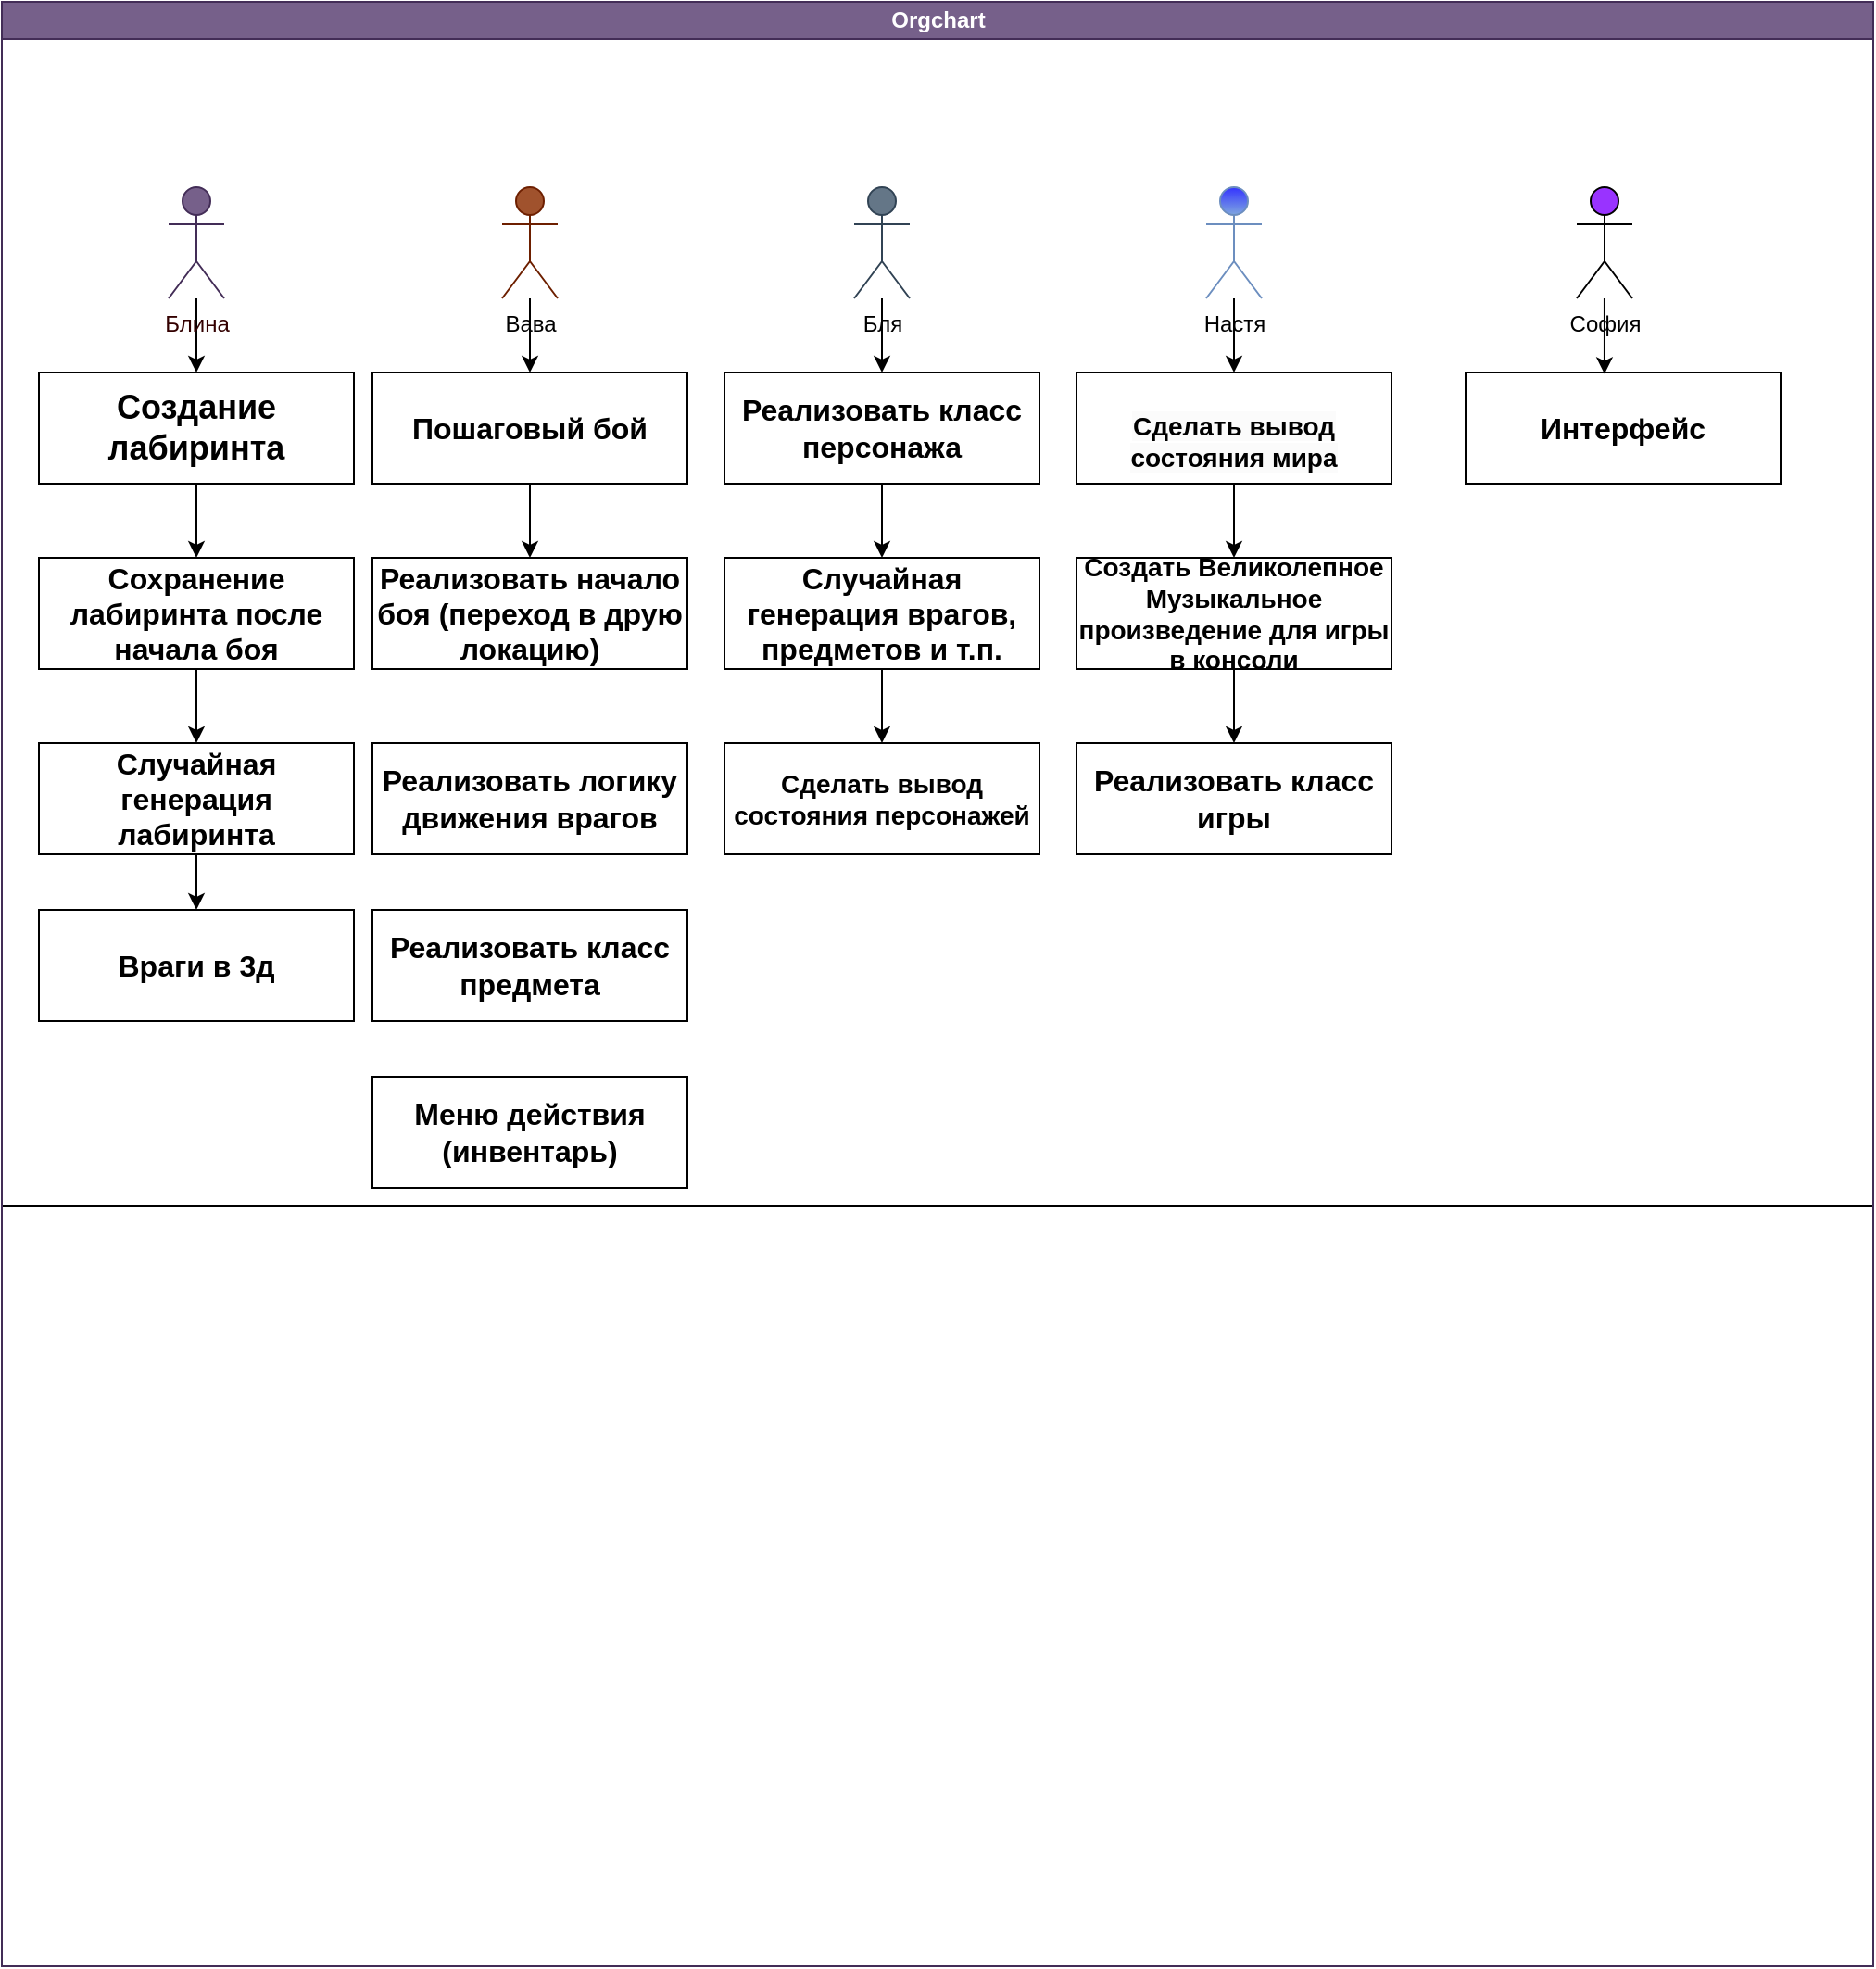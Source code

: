 <mxfile version="21.1.0" type="github">
  <diagram id="prtHgNgQTEPvFCAcTncT" name="Page-1">
    <mxGraphModel dx="1002" dy="577" grid="1" gridSize="10" guides="1" tooltips="1" connect="1" arrows="1" fold="1" page="1" pageScale="1" pageWidth="827" pageHeight="1169" math="0" shadow="0">
      <root>
        <mxCell id="0" />
        <mxCell id="1" parent="0" />
        <mxCell id="dNxyNK7c78bLwvsdeMH5-11" value="Orgchart" style="swimlane;html=1;startSize=20;horizontal=1;containerType=tree;glass=0;" parent="1" vertex="1">
          <mxGeometry x="40" y="90" width="1010" height="650" as="geometry" />
        </mxCell>
        <mxCell id="PN8Pd2LD17tStuL4lsX1-15" value="Orgchart" style="swimlane;html=1;startSize=20;horizontal=1;containerType=tree;glass=0;fillColor=#76608a;fontColor=#ffffff;strokeColor=#432D57;" parent="1" vertex="1">
          <mxGeometry x="40" y="90" width="1010" height="1060" as="geometry" />
        </mxCell>
        <mxCell id="rEMMOCBsZZiyAAYqHldX-30" style="edgeStyle=orthogonalEdgeStyle;rounded=0;orthogonalLoop=1;jettySize=auto;html=1;" parent="PN8Pd2LD17tStuL4lsX1-15" source="PN8Pd2LD17tStuL4lsX1-16" target="PN8Pd2LD17tStuL4lsX1-42" edge="1">
          <mxGeometry relative="1" as="geometry" />
        </mxCell>
        <mxCell id="PN8Pd2LD17tStuL4lsX1-16" value="&lt;font style=&quot;font-size: 18px;&quot;&gt;&lt;b&gt;Создание лабиринта&lt;/b&gt;&lt;/font&gt;" style="rounded=0;whiteSpace=wrap;html=1;" parent="PN8Pd2LD17tStuL4lsX1-15" vertex="1">
          <mxGeometry x="20" y="200" width="170" height="60" as="geometry" />
        </mxCell>
        <mxCell id="PN8Pd2LD17tStuL4lsX1-17" value="&lt;font size=&quot;3&quot;&gt;&lt;b&gt;Интерфейс&lt;/b&gt;&lt;/font&gt;" style="rounded=0;whiteSpace=wrap;html=1;" parent="PN8Pd2LD17tStuL4lsX1-15" vertex="1">
          <mxGeometry x="790" y="200" width="170" height="60" as="geometry" />
        </mxCell>
        <mxCell id="rEMMOCBsZZiyAAYqHldX-57" style="edgeStyle=orthogonalEdgeStyle;rounded=0;orthogonalLoop=1;jettySize=auto;html=1;entryX=0.5;entryY=0;entryDx=0;entryDy=0;" parent="PN8Pd2LD17tStuL4lsX1-15" source="PN8Pd2LD17tStuL4lsX1-18" target="PN8Pd2LD17tStuL4lsX1-56" edge="1">
          <mxGeometry relative="1" as="geometry" />
        </mxCell>
        <mxCell id="PN8Pd2LD17tStuL4lsX1-18" value="&lt;font size=&quot;3&quot;&gt;Случайная генерация врагов, предметов и т.п.&lt;/font&gt;" style="rounded=0;whiteSpace=wrap;html=1;fontStyle=1" parent="PN8Pd2LD17tStuL4lsX1-15" vertex="1">
          <mxGeometry x="390" y="300" width="170" height="60" as="geometry" />
        </mxCell>
        <mxCell id="rEMMOCBsZZiyAAYqHldX-42" style="edgeStyle=orthogonalEdgeStyle;rounded=0;orthogonalLoop=1;jettySize=auto;html=1;entryX=0.5;entryY=0;entryDx=0;entryDy=0;" parent="PN8Pd2LD17tStuL4lsX1-15" source="PN8Pd2LD17tStuL4lsX1-14" target="PN8Pd2LD17tStuL4lsX1-21" edge="1">
          <mxGeometry relative="1" as="geometry" />
        </mxCell>
        <mxCell id="PN8Pd2LD17tStuL4lsX1-14" value="&lt;font size=&quot;3&quot;&gt;&lt;b&gt;Пошаговый бой&lt;/b&gt;&lt;/font&gt;" style="rounded=0;whiteSpace=wrap;html=1;" parent="PN8Pd2LD17tStuL4lsX1-15" vertex="1">
          <mxGeometry x="200" y="200" width="170" height="60" as="geometry" />
        </mxCell>
        <mxCell id="PN8Pd2LD17tStuL4lsX1-21" value="&lt;font size=&quot;3&quot;&gt;&lt;b&gt;Реализовать начало боя (переход в друю локацию)&lt;/b&gt;&lt;/font&gt;" style="rounded=0;whiteSpace=wrap;html=1;" parent="PN8Pd2LD17tStuL4lsX1-15" vertex="1">
          <mxGeometry x="200" y="300" width="170" height="60" as="geometry" />
        </mxCell>
        <mxCell id="PN8Pd2LD17tStuL4lsX1-22" value="&lt;font size=&quot;3&quot;&gt;&lt;b&gt;Реализовать класс игры&lt;/b&gt;&lt;/font&gt;" style="rounded=0;whiteSpace=wrap;html=1;" parent="PN8Pd2LD17tStuL4lsX1-15" vertex="1">
          <mxGeometry x="580" y="400" width="170" height="60" as="geometry" />
        </mxCell>
        <mxCell id="rEMMOCBsZZiyAAYqHldX-56" style="edgeStyle=orthogonalEdgeStyle;rounded=0;orthogonalLoop=1;jettySize=auto;html=1;entryX=0.5;entryY=0;entryDx=0;entryDy=0;" parent="PN8Pd2LD17tStuL4lsX1-15" source="PN8Pd2LD17tStuL4lsX1-23" target="PN8Pd2LD17tStuL4lsX1-18" edge="1">
          <mxGeometry relative="1" as="geometry" />
        </mxCell>
        <mxCell id="PN8Pd2LD17tStuL4lsX1-23" value="&lt;b style=&quot;border-color: var(--border-color); font-size: medium;&quot;&gt;Реализовать класс персонажа&lt;/b&gt;" style="rounded=0;whiteSpace=wrap;html=1;" parent="PN8Pd2LD17tStuL4lsX1-15" vertex="1">
          <mxGeometry x="390" y="200" width="170" height="60" as="geometry" />
        </mxCell>
        <mxCell id="PN8Pd2LD17tStuL4lsX1-24" value="&lt;b style=&quot;border-color: var(--border-color); font-size: medium;&quot;&gt;Реализовать класс предмета&lt;/b&gt;" style="rounded=0;whiteSpace=wrap;html=1;" parent="PN8Pd2LD17tStuL4lsX1-15" vertex="1">
          <mxGeometry x="200" y="490" width="170" height="60" as="geometry" />
        </mxCell>
        <mxCell id="PN8Pd2LD17tStuL4lsX1-25" value="&lt;font size=&quot;3&quot;&gt;&lt;b&gt;Реализовать логику движения врагов&lt;/b&gt;&lt;/font&gt;" style="rounded=0;whiteSpace=wrap;html=1;" parent="PN8Pd2LD17tStuL4lsX1-15" vertex="1">
          <mxGeometry x="200" y="400" width="170" height="60" as="geometry" />
        </mxCell>
        <mxCell id="PN8Pd2LD17tStuL4lsX1-42" value="&lt;font size=&quot;3&quot;&gt;&lt;b&gt;Сохранение лабиринта после начала боя&lt;/b&gt;&lt;/font&gt;" style="rounded=0;whiteSpace=wrap;html=1;" parent="PN8Pd2LD17tStuL4lsX1-15" vertex="1">
          <mxGeometry x="20" y="300" width="170" height="60" as="geometry" />
        </mxCell>
        <mxCell id="rEMMOCBsZZiyAAYqHldX-60" style="edgeStyle=orthogonalEdgeStyle;rounded=0;orthogonalLoop=1;jettySize=auto;html=1;" parent="PN8Pd2LD17tStuL4lsX1-15" source="PN8Pd2LD17tStuL4lsX1-43" target="PN8Pd2LD17tStuL4lsX1-22" edge="1">
          <mxGeometry relative="1" as="geometry" />
        </mxCell>
        <mxCell id="PN8Pd2LD17tStuL4lsX1-43" value="&lt;b style=&quot;font-size: 14px;&quot;&gt;&lt;font style=&quot;font-size: 14px;&quot;&gt;Создать Великолепное Музыкальное произведение для игры в консоли&lt;/font&gt;&lt;/b&gt;" style="rounded=0;whiteSpace=wrap;html=1;fontSize=14;" parent="PN8Pd2LD17tStuL4lsX1-15" vertex="1">
          <mxGeometry x="580" y="300" width="170" height="60" as="geometry" />
        </mxCell>
        <mxCell id="rEMMOCBsZZiyAAYqHldX-59" style="edgeStyle=orthogonalEdgeStyle;rounded=0;orthogonalLoop=1;jettySize=auto;html=1;entryX=0.5;entryY=0;entryDx=0;entryDy=0;" parent="PN8Pd2LD17tStuL4lsX1-15" source="PN8Pd2LD17tStuL4lsX1-50" target="PN8Pd2LD17tStuL4lsX1-43" edge="1">
          <mxGeometry relative="1" as="geometry" />
        </mxCell>
        <mxCell id="PN8Pd2LD17tStuL4lsX1-50" value="&lt;br&gt;&lt;b style=&quot;border-color: var(--border-color); color: rgb(0, 0, 0); font-family: Helvetica; font-size: 14px; font-style: normal; font-variant-ligatures: normal; font-variant-caps: normal; letter-spacing: normal; orphans: 2; text-align: center; text-indent: 0px; text-transform: none; widows: 2; word-spacing: 0px; -webkit-text-stroke-width: 0px; background-color: rgb(251, 251, 251); text-decoration-thickness: initial; text-decoration-style: initial; text-decoration-color: initial;&quot;&gt;Сделать вывод состояния мира&lt;/b&gt;&lt;br&gt;" style="rounded=0;whiteSpace=wrap;html=1;" parent="PN8Pd2LD17tStuL4lsX1-15" vertex="1">
          <mxGeometry x="580" y="200" width="170" height="60" as="geometry" />
        </mxCell>
        <mxCell id="PN8Pd2LD17tStuL4lsX1-56" value="&lt;font style=&quot;font-size: 14px;&quot;&gt;&lt;b&gt;Сделать вывод состояния персонажей&lt;/b&gt;&lt;/font&gt;" style="rounded=0;whiteSpace=wrap;html=1;" parent="PN8Pd2LD17tStuL4lsX1-15" vertex="1">
          <mxGeometry x="390" y="400" width="170" height="60" as="geometry" />
        </mxCell>
        <mxCell id="rEMMOCBsZZiyAAYqHldX-29" style="edgeStyle=orthogonalEdgeStyle;rounded=0;orthogonalLoop=1;jettySize=auto;html=1;" parent="PN8Pd2LD17tStuL4lsX1-15" source="rEMMOCBsZZiyAAYqHldX-1" target="PN8Pd2LD17tStuL4lsX1-16" edge="1">
          <mxGeometry relative="1" as="geometry" />
        </mxCell>
        <mxCell id="rEMMOCBsZZiyAAYqHldX-1" value="&lt;font color=&quot;#330000&quot;&gt;Блина&lt;/font&gt;" style="shape=umlActor;verticalLabelPosition=bottom;verticalAlign=top;html=1;outlineConnect=0;fillColor=#76608a;strokeColor=#432D57;fontColor=#ffffff;" parent="PN8Pd2LD17tStuL4lsX1-15" vertex="1">
          <mxGeometry x="90" y="100" width="30" height="60" as="geometry" />
        </mxCell>
        <mxCell id="rEMMOCBsZZiyAAYqHldX-41" style="edgeStyle=orthogonalEdgeStyle;rounded=0;orthogonalLoop=1;jettySize=auto;html=1;entryX=0.5;entryY=0;entryDx=0;entryDy=0;" parent="PN8Pd2LD17tStuL4lsX1-15" source="rEMMOCBsZZiyAAYqHldX-2" target="PN8Pd2LD17tStuL4lsX1-14" edge="1">
          <mxGeometry relative="1" as="geometry" />
        </mxCell>
        <mxCell id="rEMMOCBsZZiyAAYqHldX-2" value="&lt;font color=&quot;#000000&quot;&gt;Вава&lt;/font&gt;" style="shape=umlActor;verticalLabelPosition=bottom;verticalAlign=top;html=1;outlineConnect=0;fillColor=#a0522d;fontColor=#ffffff;strokeColor=#6D1F00;" parent="PN8Pd2LD17tStuL4lsX1-15" vertex="1">
          <mxGeometry x="270" y="100" width="30" height="60" as="geometry" />
        </mxCell>
        <mxCell id="rEMMOCBsZZiyAAYqHldX-55" style="edgeStyle=orthogonalEdgeStyle;rounded=0;orthogonalLoop=1;jettySize=auto;html=1;" parent="PN8Pd2LD17tStuL4lsX1-15" source="rEMMOCBsZZiyAAYqHldX-4" target="PN8Pd2LD17tStuL4lsX1-23" edge="1">
          <mxGeometry relative="1" as="geometry" />
        </mxCell>
        <mxCell id="rEMMOCBsZZiyAAYqHldX-4" value="&lt;font color=&quot;#000000&quot;&gt;Бля&lt;/font&gt;" style="shape=umlActor;verticalLabelPosition=bottom;verticalAlign=top;html=1;outlineConnect=0;fillColor=#647687;fontColor=#ffffff;strokeColor=#314354;" parent="PN8Pd2LD17tStuL4lsX1-15" vertex="1">
          <mxGeometry x="460" y="100" width="30" height="60" as="geometry" />
        </mxCell>
        <mxCell id="rEMMOCBsZZiyAAYqHldX-58" style="edgeStyle=orthogonalEdgeStyle;rounded=0;orthogonalLoop=1;jettySize=auto;html=1;" parent="PN8Pd2LD17tStuL4lsX1-15" source="rEMMOCBsZZiyAAYqHldX-5" target="PN8Pd2LD17tStuL4lsX1-50" edge="1">
          <mxGeometry relative="1" as="geometry" />
        </mxCell>
        <mxCell id="rEMMOCBsZZiyAAYqHldX-5" value="Настя" style="shape=umlActor;verticalLabelPosition=bottom;verticalAlign=top;html=1;outlineConnect=0;fillColor=#3333FF;strokeColor=#6c8ebf;gradientColor=#7ea6e0;" parent="PN8Pd2LD17tStuL4lsX1-15" vertex="1">
          <mxGeometry x="650" y="100" width="30" height="60" as="geometry" />
        </mxCell>
        <mxCell id="PN8Pd2LD17tStuL4lsX1-26" value="&lt;font size=&quot;3&quot;&gt;&lt;b&gt;Враги в 3д&lt;/b&gt;&lt;/font&gt;" style="rounded=0;whiteSpace=wrap;html=1;" parent="PN8Pd2LD17tStuL4lsX1-15" vertex="1">
          <mxGeometry x="20" y="490" width="170" height="60" as="geometry" />
        </mxCell>
        <mxCell id="rEMMOCBsZZiyAAYqHldX-61" style="edgeStyle=orthogonalEdgeStyle;rounded=0;orthogonalLoop=1;jettySize=auto;html=1;entryX=0.441;entryY=0.012;entryDx=0;entryDy=0;entryPerimeter=0;" parent="PN8Pd2LD17tStuL4lsX1-15" source="rEMMOCBsZZiyAAYqHldX-50" target="PN8Pd2LD17tStuL4lsX1-17" edge="1">
          <mxGeometry relative="1" as="geometry" />
        </mxCell>
        <mxCell id="rEMMOCBsZZiyAAYqHldX-50" value="София" style="shape=umlActor;verticalLabelPosition=bottom;verticalAlign=top;html=1;outlineConnect=0;fillColor=#9933FF;" parent="PN8Pd2LD17tStuL4lsX1-15" vertex="1">
          <mxGeometry x="850" y="100" width="30" height="60" as="geometry" />
        </mxCell>
        <mxCell id="rEMMOCBsZZiyAAYqHldX-40" style="edgeStyle=orthogonalEdgeStyle;rounded=0;orthogonalLoop=1;jettySize=auto;html=1;" parent="1" source="PN8Pd2LD17tStuL4lsX1-20" target="PN8Pd2LD17tStuL4lsX1-26" edge="1">
          <mxGeometry relative="1" as="geometry" />
        </mxCell>
        <mxCell id="PN8Pd2LD17tStuL4lsX1-20" value="&lt;font size=&quot;3&quot;&gt;&lt;b&gt;Случайная генерация лабиринта&lt;/b&gt;&lt;/font&gt;" style="rounded=0;whiteSpace=wrap;html=1;" parent="1" vertex="1">
          <mxGeometry x="60" y="490" width="170" height="60" as="geometry" />
        </mxCell>
        <mxCell id="rEMMOCBsZZiyAAYqHldX-31" style="edgeStyle=orthogonalEdgeStyle;rounded=0;orthogonalLoop=1;jettySize=auto;html=1;" parent="1" source="PN8Pd2LD17tStuL4lsX1-42" target="PN8Pd2LD17tStuL4lsX1-20" edge="1">
          <mxGeometry relative="1" as="geometry" />
        </mxCell>
        <mxCell id="PN8Pd2LD17tStuL4lsX1-19" value="&lt;font size=&quot;3&quot;&gt;&lt;b&gt;Меню действия (инвентарь)&lt;/b&gt;&lt;/font&gt;" style="rounded=0;whiteSpace=wrap;html=1;" parent="1" vertex="1">
          <mxGeometry x="240" y="670" width="170" height="60" as="geometry" />
        </mxCell>
      </root>
    </mxGraphModel>
  </diagram>
</mxfile>
